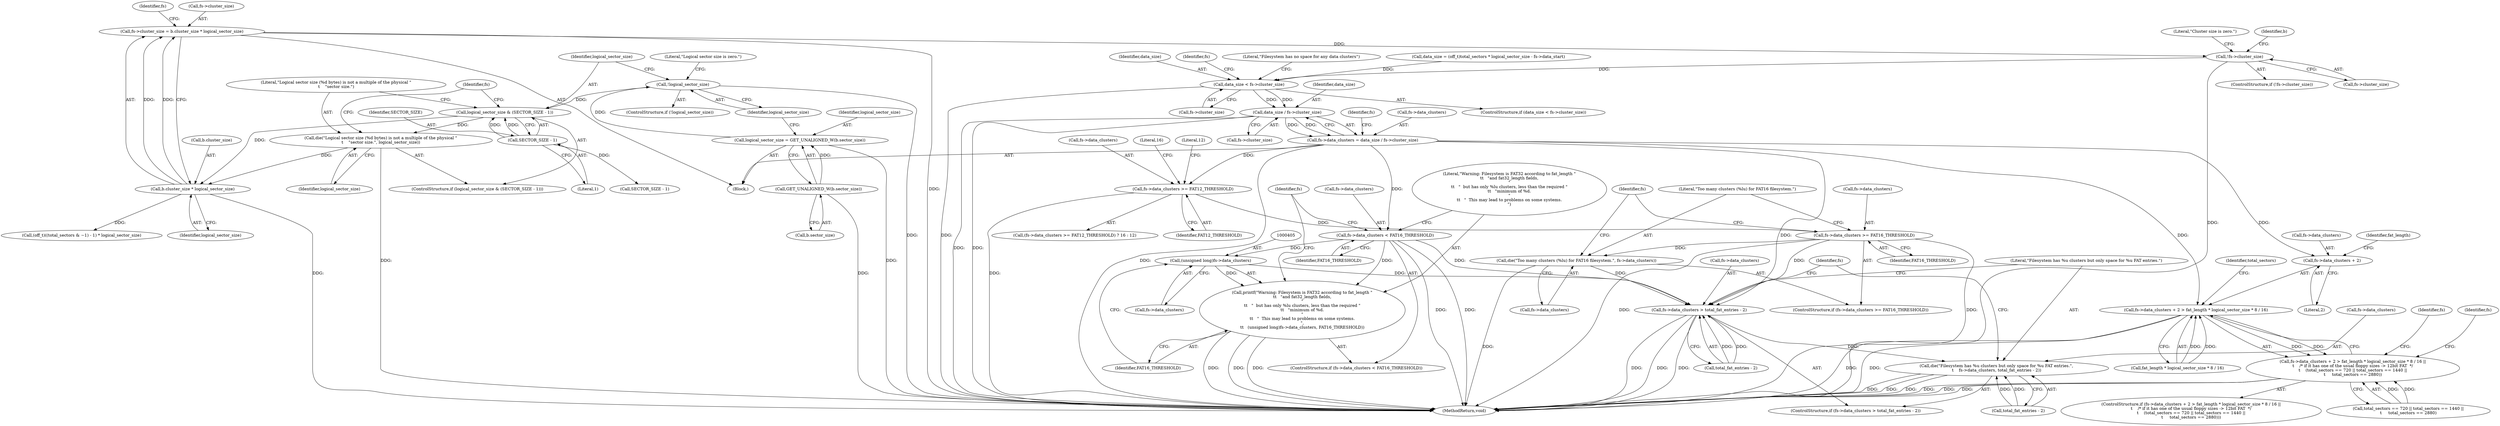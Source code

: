 digraph "0_dosfstools_e8eff147e9da1185f9afd5b25948153a3b97cf52_0@integer" {
"1000151" [label="(Call,fs->cluster_size = b.cluster_size * logical_sector_size)"];
"1000155" [label="(Call,b.cluster_size * logical_sector_size)"];
"1000143" [label="(Call,logical_sector_size & (SECTOR_SIZE - 1))"];
"1000138" [label="(Call,!logical_sector_size)"];
"1000131" [label="(Call,logical_sector_size = GET_UNALIGNED_W(b.sector_size))"];
"1000133" [label="(Call,GET_UNALIGNED_W(b.sector_size))"];
"1000145" [label="(Call,SECTOR_SIZE - 1)"];
"1000148" [label="(Call,die(\"Logical sector size (%d bytes) is not a multiple of the physical \"\n\t    \"sector size.\", logical_sector_size))"];
"1000161" [label="(Call,!fs->cluster_size)"];
"1000306" [label="(Call,data_size < fs->cluster_size)"];
"1000317" [label="(Call,data_size / fs->cluster_size)"];
"1000313" [label="(Call,fs->data_clusters = data_size / fs->cluster_size)"];
"1000397" [label="(Call,fs->data_clusters < FAT16_THRESHOLD)"];
"1000404" [label="(Call,(unsigned long)fs->data_clusters)"];
"1000402" [label="(Call,printf(\"Warning: Filesystem is FAT32 according to fat_length \"\n\t\t   \"and fat32_length fields,\n\"\n\t\t   \"  but has only %lu clusters, less than the required \"\n\t\t   \"minimum of %d.\n\"\n\t\t   \"  This may lead to problems on some systems.\n\",\n\t\t   (unsigned long)fs->data_clusters, FAT16_THRESHOLD))"];
"1000616" [label="(Call,fs->data_clusters > total_fat_entries - 2)"];
"1000623" [label="(Call,die(\"Filesystem has %u clusters but only space for %u FAT entries.\",\n\t    fs->data_clusters, total_fat_entries - 2))"];
"1000444" [label="(Call,fs->data_clusters >= FAT12_THRESHOLD)"];
"1000452" [label="(Call,fs->data_clusters >= FAT16_THRESHOLD)"];
"1000457" [label="(Call,die(\"Too many clusters (%lu) for FAT16 filesystem.\", fs->data_clusters))"];
"1000475" [label="(Call,fs->data_clusters + 2 > fat_length * logical_sector_size * 8 / 16)"];
"1000474" [label="(Call,fs->data_clusters + 2 > fat_length * logical_sector_size * 8 / 16 ||\n\t    /* if it has one of the usual floppy sizes -> 12bit FAT  */\n\t    (total_sectors == 720 || total_sectors == 1440 ||\n\t     total_sectors == 2880))"];
"1000476" [label="(Call,fs->data_clusters + 2)"];
"1000624" [label="(Literal,\"Filesystem has %u clusters but only space for %u FAT entries.\")"];
"1000150" [label="(Identifier,logical_sector_size)"];
"1000501" [label="(Identifier,fs)"];
"1000163" [label="(Identifier,fs)"];
"1000156" [label="(Call,b.cluster_size)"];
"1000161" [label="(Call,!fs->cluster_size)"];
"1000482" [label="(Identifier,fat_length)"];
"1000448" [label="(Identifier,FAT12_THRESHOLD)"];
"1000406" [label="(Call,fs->data_clusters)"];
"1000490" [label="(Identifier,total_sectors)"];
"1000143" [label="(Call,logical_sector_size & (SECTOR_SIZE - 1))"];
"1000473" [label="(ControlStructure,if (fs->data_clusters + 2 > fat_length * logical_sector_size * 8 / 16 ||\n\t    /* if it has one of the usual floppy sizes -> 12bit FAT  */\n\t    (total_sectors == 720 || total_sectors == 1440 ||\n\t     total_sectors == 2880)))"];
"1000625" [label="(Call,fs->data_clusters)"];
"1000134" [label="(Call,b.sector_size)"];
"1000396" [label="(ControlStructure,if (fs->data_clusters < FAT16_THRESHOLD))"];
"1000398" [label="(Call,fs->data_clusters)"];
"1000312" [label="(Literal,\"Filesystem has no space for any data clusters\")"];
"1000463" [label="(Identifier,fs)"];
"1000147" [label="(Literal,1)"];
"1000306" [label="(Call,data_size < fs->cluster_size)"];
"1000449" [label="(Literal,16)"];
"1000166" [label="(Literal,\"Cluster size is zero.\")"];
"1000475" [label="(Call,fs->data_clusters + 2 > fat_length * logical_sector_size * 8 / 16)"];
"1000142" [label="(ControlStructure,if (logical_sector_size & (SECTOR_SIZE - 1)))"];
"1000294" [label="(Call,data_size = (off_t)total_sectors * logical_sector_size - fs->data_start)"];
"1000132" [label="(Identifier,logical_sector_size)"];
"1000687" [label="(MethodReturn,void)"];
"1000620" [label="(Call,total_fat_entries - 2)"];
"1000635" [label="(Identifier,fs)"];
"1000148" [label="(Call,die(\"Logical sector size (%d bytes) is not a multiple of the physical \"\n\t    \"sector size.\", logical_sector_size))"];
"1000211" [label="(Call,(off_t)((total_sectors & ~1) - 1) * logical_sector_size)"];
"1000456" [label="(Identifier,FAT16_THRESHOLD)"];
"1000131" [label="(Call,logical_sector_size = GET_UNALIGNED_W(b.sector_size))"];
"1000318" [label="(Identifier,data_size)"];
"1000617" [label="(Call,fs->data_clusters)"];
"1000149" [label="(Literal,\"Logical sector size (%d bytes) is not a multiple of the physical \"\n\t    \"sector size.\")"];
"1000307" [label="(Identifier,data_size)"];
"1000411" [label="(Identifier,fs)"];
"1000141" [label="(Literal,\"Logical sector size is zero.\")"];
"1000313" [label="(Call,fs->data_clusters = data_size / fs->cluster_size)"];
"1000151" [label="(Call,fs->cluster_size = b.cluster_size * logical_sector_size)"];
"1000452" [label="(Call,fs->data_clusters >= FAT16_THRESHOLD)"];
"1000488" [label="(Call,total_sectors == 720 || total_sectors == 1440 ||\n\t     total_sectors == 2880)"];
"1000139" [label="(Identifier,logical_sector_size)"];
"1000474" [label="(Call,fs->data_clusters + 2 > fat_length * logical_sector_size * 8 / 16 ||\n\t    /* if it has one of the usual floppy sizes -> 12bit FAT  */\n\t    (total_sectors == 720 || total_sectors == 1440 ||\n\t     total_sectors == 2880))"];
"1000451" [label="(ControlStructure,if (fs->data_clusters >= FAT16_THRESHOLD))"];
"1000117" [label="(Block,)"];
"1000160" [label="(ControlStructure,if (!fs->cluster_size))"];
"1000324" [label="(Identifier,fs)"];
"1000403" [label="(Literal,\"Warning: Filesystem is FAT32 according to fat_length \"\n\t\t   \"and fat32_length fields,\n\"\n\t\t   \"  but has only %lu clusters, less than the required \"\n\t\t   \"minimum of %d.\n\"\n\t\t   \"  This may lead to problems on some systems.\n\")"];
"1000401" [label="(Identifier,FAT16_THRESHOLD)"];
"1000138" [label="(Call,!logical_sector_size)"];
"1000457" [label="(Call,die(\"Too many clusters (%lu) for FAT16 filesystem.\", fs->data_clusters))"];
"1000615" [label="(ControlStructure,if (fs->data_clusters > total_fat_entries - 2))"];
"1000481" [label="(Call,fat_length * logical_sector_size * 8 / 16)"];
"1000315" [label="(Identifier,fs)"];
"1000317" [label="(Call,data_size / fs->cluster_size)"];
"1000628" [label="(Call,total_fat_entries - 2)"];
"1000450" [label="(Literal,12)"];
"1000480" [label="(Literal,2)"];
"1000458" [label="(Literal,\"Too many clusters (%lu) for FAT16 filesystem.\")"];
"1000445" [label="(Call,fs->data_clusters)"];
"1000314" [label="(Call,fs->data_clusters)"];
"1000159" [label="(Identifier,logical_sector_size)"];
"1000443" [label="(Call,(fs->data_clusters >= FAT12_THRESHOLD) ? 16 : 12)"];
"1000477" [label="(Call,fs->data_clusters)"];
"1000153" [label="(Identifier,fs)"];
"1000453" [label="(Call,fs->data_clusters)"];
"1000409" [label="(Identifier,FAT16_THRESHOLD)"];
"1000144" [label="(Identifier,logical_sector_size)"];
"1000137" [label="(ControlStructure,if (!logical_sector_size))"];
"1000476" [label="(Call,fs->data_clusters + 2)"];
"1000459" [label="(Call,fs->data_clusters)"];
"1000397" [label="(Call,fs->data_clusters < FAT16_THRESHOLD)"];
"1000146" [label="(Identifier,SECTOR_SIZE)"];
"1000623" [label="(Call,die(\"Filesystem has %u clusters but only space for %u FAT entries.\",\n\t    fs->data_clusters, total_fat_entries - 2))"];
"1000162" [label="(Call,fs->cluster_size)"];
"1000155" [label="(Call,b.cluster_size * logical_sector_size)"];
"1000616" [label="(Call,fs->data_clusters > total_fat_entries - 2)"];
"1000506" [label="(Identifier,fs)"];
"1000402" [label="(Call,printf(\"Warning: Filesystem is FAT32 according to fat_length \"\n\t\t   \"and fat32_length fields,\n\"\n\t\t   \"  but has only %lu clusters, less than the required \"\n\t\t   \"minimum of %d.\n\"\n\t\t   \"  This may lead to problems on some systems.\n\",\n\t\t   (unsigned long)fs->data_clusters, FAT16_THRESHOLD))"];
"1000444" [label="(Call,fs->data_clusters >= FAT12_THRESHOLD)"];
"1000133" [label="(Call,GET_UNALIGNED_W(b.sector_size))"];
"1000305" [label="(ControlStructure,if (data_size < fs->cluster_size))"];
"1000404" [label="(Call,(unsigned long)fs->data_clusters)"];
"1000308" [label="(Call,fs->cluster_size)"];
"1000145" [label="(Call,SECTOR_SIZE - 1)"];
"1000152" [label="(Call,fs->cluster_size)"];
"1000319" [label="(Call,fs->cluster_size)"];
"1000171" [label="(Identifier,b)"];
"1000659" [label="(Call,SECTOR_SIZE - 1)"];
"1000151" -> "1000117"  [label="AST: "];
"1000151" -> "1000155"  [label="CFG: "];
"1000152" -> "1000151"  [label="AST: "];
"1000155" -> "1000151"  [label="AST: "];
"1000163" -> "1000151"  [label="CFG: "];
"1000151" -> "1000687"  [label="DDG: "];
"1000155" -> "1000151"  [label="DDG: "];
"1000155" -> "1000151"  [label="DDG: "];
"1000151" -> "1000161"  [label="DDG: "];
"1000155" -> "1000159"  [label="CFG: "];
"1000156" -> "1000155"  [label="AST: "];
"1000159" -> "1000155"  [label="AST: "];
"1000155" -> "1000687"  [label="DDG: "];
"1000143" -> "1000155"  [label="DDG: "];
"1000148" -> "1000155"  [label="DDG: "];
"1000155" -> "1000211"  [label="DDG: "];
"1000143" -> "1000142"  [label="AST: "];
"1000143" -> "1000145"  [label="CFG: "];
"1000144" -> "1000143"  [label="AST: "];
"1000145" -> "1000143"  [label="AST: "];
"1000149" -> "1000143"  [label="CFG: "];
"1000153" -> "1000143"  [label="CFG: "];
"1000138" -> "1000143"  [label="DDG: "];
"1000145" -> "1000143"  [label="DDG: "];
"1000145" -> "1000143"  [label="DDG: "];
"1000143" -> "1000148"  [label="DDG: "];
"1000138" -> "1000137"  [label="AST: "];
"1000138" -> "1000139"  [label="CFG: "];
"1000139" -> "1000138"  [label="AST: "];
"1000141" -> "1000138"  [label="CFG: "];
"1000144" -> "1000138"  [label="CFG: "];
"1000138" -> "1000687"  [label="DDG: "];
"1000131" -> "1000138"  [label="DDG: "];
"1000131" -> "1000117"  [label="AST: "];
"1000131" -> "1000133"  [label="CFG: "];
"1000132" -> "1000131"  [label="AST: "];
"1000133" -> "1000131"  [label="AST: "];
"1000139" -> "1000131"  [label="CFG: "];
"1000131" -> "1000687"  [label="DDG: "];
"1000133" -> "1000131"  [label="DDG: "];
"1000133" -> "1000134"  [label="CFG: "];
"1000134" -> "1000133"  [label="AST: "];
"1000133" -> "1000687"  [label="DDG: "];
"1000145" -> "1000147"  [label="CFG: "];
"1000146" -> "1000145"  [label="AST: "];
"1000147" -> "1000145"  [label="AST: "];
"1000145" -> "1000659"  [label="DDG: "];
"1000148" -> "1000142"  [label="AST: "];
"1000148" -> "1000150"  [label="CFG: "];
"1000149" -> "1000148"  [label="AST: "];
"1000150" -> "1000148"  [label="AST: "];
"1000153" -> "1000148"  [label="CFG: "];
"1000148" -> "1000687"  [label="DDG: "];
"1000161" -> "1000160"  [label="AST: "];
"1000161" -> "1000162"  [label="CFG: "];
"1000162" -> "1000161"  [label="AST: "];
"1000166" -> "1000161"  [label="CFG: "];
"1000171" -> "1000161"  [label="CFG: "];
"1000161" -> "1000687"  [label="DDG: "];
"1000161" -> "1000306"  [label="DDG: "];
"1000306" -> "1000305"  [label="AST: "];
"1000306" -> "1000308"  [label="CFG: "];
"1000307" -> "1000306"  [label="AST: "];
"1000308" -> "1000306"  [label="AST: "];
"1000312" -> "1000306"  [label="CFG: "];
"1000315" -> "1000306"  [label="CFG: "];
"1000306" -> "1000687"  [label="DDG: "];
"1000294" -> "1000306"  [label="DDG: "];
"1000306" -> "1000317"  [label="DDG: "];
"1000306" -> "1000317"  [label="DDG: "];
"1000317" -> "1000313"  [label="AST: "];
"1000317" -> "1000319"  [label="CFG: "];
"1000318" -> "1000317"  [label="AST: "];
"1000319" -> "1000317"  [label="AST: "];
"1000313" -> "1000317"  [label="CFG: "];
"1000317" -> "1000687"  [label="DDG: "];
"1000317" -> "1000687"  [label="DDG: "];
"1000317" -> "1000313"  [label="DDG: "];
"1000317" -> "1000313"  [label="DDG: "];
"1000313" -> "1000117"  [label="AST: "];
"1000314" -> "1000313"  [label="AST: "];
"1000324" -> "1000313"  [label="CFG: "];
"1000313" -> "1000687"  [label="DDG: "];
"1000313" -> "1000397"  [label="DDG: "];
"1000313" -> "1000444"  [label="DDG: "];
"1000313" -> "1000475"  [label="DDG: "];
"1000313" -> "1000476"  [label="DDG: "];
"1000313" -> "1000616"  [label="DDG: "];
"1000397" -> "1000396"  [label="AST: "];
"1000397" -> "1000401"  [label="CFG: "];
"1000398" -> "1000397"  [label="AST: "];
"1000401" -> "1000397"  [label="AST: "];
"1000403" -> "1000397"  [label="CFG: "];
"1000411" -> "1000397"  [label="CFG: "];
"1000397" -> "1000687"  [label="DDG: "];
"1000397" -> "1000687"  [label="DDG: "];
"1000397" -> "1000404"  [label="DDG: "];
"1000397" -> "1000402"  [label="DDG: "];
"1000397" -> "1000616"  [label="DDG: "];
"1000404" -> "1000402"  [label="AST: "];
"1000404" -> "1000406"  [label="CFG: "];
"1000405" -> "1000404"  [label="AST: "];
"1000406" -> "1000404"  [label="AST: "];
"1000409" -> "1000404"  [label="CFG: "];
"1000404" -> "1000402"  [label="DDG: "];
"1000404" -> "1000616"  [label="DDG: "];
"1000402" -> "1000396"  [label="AST: "];
"1000402" -> "1000409"  [label="CFG: "];
"1000403" -> "1000402"  [label="AST: "];
"1000409" -> "1000402"  [label="AST: "];
"1000411" -> "1000402"  [label="CFG: "];
"1000402" -> "1000687"  [label="DDG: "];
"1000402" -> "1000687"  [label="DDG: "];
"1000402" -> "1000687"  [label="DDG: "];
"1000616" -> "1000615"  [label="AST: "];
"1000616" -> "1000620"  [label="CFG: "];
"1000617" -> "1000616"  [label="AST: "];
"1000620" -> "1000616"  [label="AST: "];
"1000624" -> "1000616"  [label="CFG: "];
"1000635" -> "1000616"  [label="CFG: "];
"1000616" -> "1000687"  [label="DDG: "];
"1000616" -> "1000687"  [label="DDG: "];
"1000616" -> "1000687"  [label="DDG: "];
"1000457" -> "1000616"  [label="DDG: "];
"1000452" -> "1000616"  [label="DDG: "];
"1000620" -> "1000616"  [label="DDG: "];
"1000620" -> "1000616"  [label="DDG: "];
"1000616" -> "1000623"  [label="DDG: "];
"1000623" -> "1000615"  [label="AST: "];
"1000623" -> "1000628"  [label="CFG: "];
"1000624" -> "1000623"  [label="AST: "];
"1000625" -> "1000623"  [label="AST: "];
"1000628" -> "1000623"  [label="AST: "];
"1000635" -> "1000623"  [label="CFG: "];
"1000623" -> "1000687"  [label="DDG: "];
"1000623" -> "1000687"  [label="DDG: "];
"1000623" -> "1000687"  [label="DDG: "];
"1000628" -> "1000623"  [label="DDG: "];
"1000628" -> "1000623"  [label="DDG: "];
"1000444" -> "1000443"  [label="AST: "];
"1000444" -> "1000448"  [label="CFG: "];
"1000445" -> "1000444"  [label="AST: "];
"1000448" -> "1000444"  [label="AST: "];
"1000449" -> "1000444"  [label="CFG: "];
"1000450" -> "1000444"  [label="CFG: "];
"1000444" -> "1000687"  [label="DDG: "];
"1000444" -> "1000452"  [label="DDG: "];
"1000452" -> "1000451"  [label="AST: "];
"1000452" -> "1000456"  [label="CFG: "];
"1000453" -> "1000452"  [label="AST: "];
"1000456" -> "1000452"  [label="AST: "];
"1000458" -> "1000452"  [label="CFG: "];
"1000463" -> "1000452"  [label="CFG: "];
"1000452" -> "1000687"  [label="DDG: "];
"1000452" -> "1000687"  [label="DDG: "];
"1000452" -> "1000457"  [label="DDG: "];
"1000457" -> "1000451"  [label="AST: "];
"1000457" -> "1000459"  [label="CFG: "];
"1000458" -> "1000457"  [label="AST: "];
"1000459" -> "1000457"  [label="AST: "];
"1000463" -> "1000457"  [label="CFG: "];
"1000457" -> "1000687"  [label="DDG: "];
"1000475" -> "1000474"  [label="AST: "];
"1000475" -> "1000481"  [label="CFG: "];
"1000476" -> "1000475"  [label="AST: "];
"1000481" -> "1000475"  [label="AST: "];
"1000490" -> "1000475"  [label="CFG: "];
"1000474" -> "1000475"  [label="CFG: "];
"1000475" -> "1000687"  [label="DDG: "];
"1000475" -> "1000687"  [label="DDG: "];
"1000475" -> "1000474"  [label="DDG: "];
"1000475" -> "1000474"  [label="DDG: "];
"1000481" -> "1000475"  [label="DDG: "];
"1000481" -> "1000475"  [label="DDG: "];
"1000474" -> "1000473"  [label="AST: "];
"1000474" -> "1000488"  [label="CFG: "];
"1000488" -> "1000474"  [label="AST: "];
"1000501" -> "1000474"  [label="CFG: "];
"1000506" -> "1000474"  [label="CFG: "];
"1000474" -> "1000687"  [label="DDG: "];
"1000474" -> "1000687"  [label="DDG: "];
"1000474" -> "1000687"  [label="DDG: "];
"1000488" -> "1000474"  [label="DDG: "];
"1000488" -> "1000474"  [label="DDG: "];
"1000476" -> "1000480"  [label="CFG: "];
"1000477" -> "1000476"  [label="AST: "];
"1000480" -> "1000476"  [label="AST: "];
"1000482" -> "1000476"  [label="CFG: "];
}
